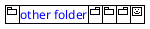 @startsalt
{#
    <<folder1
    ............
    .XXXXX......
    .X...X......
    .XXXXXXXXXX.
    .X........X.
    .X........X.
    .X........X.
    .X........X.
    .XXXXXXXXXX.
    ............
    >> |
    <color:blue>other folder |
    <<folder2
    ............
    ......XXXXX.
    ......X...X.
    .XXXXXXXXXX.
    .X........X.
    .X........X.
    .X........X.
    .X........X.
    .XXXXXXXXXX.
    ............
    >> |
    <<folder1>> | <<folder2>> |
'     <<appliction server
'     0000000000000000000000000000000000000000
' 0000000000000000000000000000000000000000
' 0028AAAAAAAAAAAAAAAAA9300000000000000000
' 008AAAAAAAAAAAAAAAAAAA900000000000000000
' 00AAAAAAAAAAAAAAAAAAAAA00000000000000000
' 00AAAAAAAAAAAAAAAAAAAAA00000000000000000
' 00AAAAAAAAAAAAAAAAAAAAA00000000000000000
' 00AAAA2222222222222AAAA00000000000000000
' 00AAAA0000000000000AAAA00000000000000000
' 00AAAAAAAAAAAAAAAAAAAAA00000000000000000
' 00AAAAAAAAAAAAAAAAAAAAA00000000000000000
' 00AAAAAAAAAAAAAAAAAAAAA00000000000000000
' 00AAAAAAAAAAAAAAAAAAAAA00000000000000000
' 00AAAAAAAAAAAAAAAAAAAAA00000000000000000
' 00AAAAAAAAAAAAAAAAAAAAA00000000000000000
' 00AAAAAAAAAAAAAAAAAAAAA00000000000000000
' 00AAAAAAAAAAAAAAAAAAAAA00000000000000000
' 00AAAAAAAAAAAAAAAAAAAAA00000000000000000
' 00AAAAAAAAAAAAAAAAAAAAA00000000000000000
' 00AAAAAAAAAAAAAAAAAAAAA00000000000000000
' 00AAAAAAAAAAAAAAAAAAAAA00000000000000000
' 00AAAAAAAAAAAAAAAAAAAAA00000000000000000
' 00AAAAAAAAAAAAAAAAAAAAA00000000000000000
' 00AAAAAAAAAAAAAAAAAAAAA00000000000000000
' 00AAAAAAAAAAAAAAAAAAAAA00000000000000000
' 00AAAAAAAAAAAAAAAAAAAAA00000000000000000
' 00AAAAAAAAAAAAA5111111100000000000000000
' 00AAAAAAAAAAAA30000000000000000000000000
' 00AAAAAAAAAAAA02AAAAAAAAAAAAAAAAAAAAAA20
' 00AAAAAAAAAAA905AAAAAAAAAAAAAAA3490A0940
' 00AAAAAAAAAAA905AAAAAAAAAAAAAAA88A6A6A40
' 00AAAA7777777605A77777777777777777777A40
' 00AAAA0000000005800000000000000000000940
' 00AAAA7777777605800000000000000000000940
' 00AAAAAAAAAAA905800000000000000000000940
' 00AAAAAAAAAAA905800000000000000000000940
' 00AAAAAAAAAAA905800000000000000000000940
' 00AAAA0000000005800000000000000000000940
' 00AAAA1111111105800000000000000000000940
' 00AAAAAAAAAAA905800000000000000000000940
' 00AAAAAAAAAAA905800000000000000000000940
' 00AAAAAAAAAAA905800000000000000000000940
' 00AAAAAAAAAAA905800000000000000000000940
' 0044444444444405800000000000000000000940
' 0000000000000005800000000000000000000940
' 0000000000000004AAAAAAAAAAAAAAAAAAAAAA40
' 0000000000000000344444444444444444444300
' 0000000000000000000000000000000000000000
' >> |
<<smileface
    ............
    .XXXXXXXXXX.
    .X........X.
    .X..X..X..X.
    .X........X.
    .X...XX...X.
    .X.X....X.X.
    .X..XXXX..X.
    .X........X.
    .XXXXXXXXXX.
    ............
    >>
}
@endsalt
